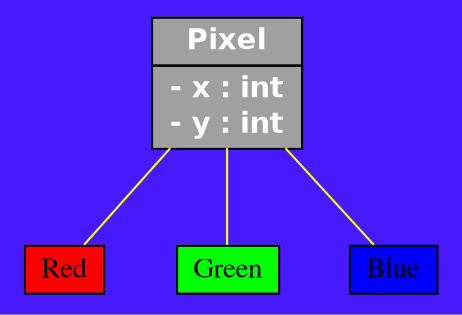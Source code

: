 #!/usr/local/bin/dot
#
# Class diagram 
# Generated by UmlGraph version 4.1 (http://www.spinellis.gr/sw/umlgraph)
#

digraph G {
	edge [fontname="Helvetica",fontsize=10,labelfontname="Helvetica",labelfontsize=10];
	node [fontname="Times",fontsize=10,shape=plaintext];
	bgcolor=".7 .9 1";

	// Pixel
	c37 [label=<<table border="0" cellborder="1" cellspacing="0" cellpadding="2" port="p" bgcolor="#a0a0a0"><tr><td><table border="0" cellspacing="0" cellpadding="1"><tr><td> Pixel </td></tr></table></td></tr><tr><td><table border="0" cellspacing="0" cellpadding="1"><tr><td align="left"> - x : int </td></tr><tr><td align="left"> - y : int </td></tr></table></td></tr></table>>, fontname="Helvetica-Bold", fontcolor="white", fontsize=14.0];
	// Red
	c38 [label=<<table border="0" cellborder="1" cellspacing="0" cellpadding="2" port="p" bgcolor="red"><tr><td><table border="0" cellspacing="0" cellpadding="1"><tr><td> Red </td></tr></table></td></tr></table>>, fontname="Times", fontcolor="black", fontsize=14.0];
	// Green
	c39 [label=<<table border="0" cellborder="1" cellspacing="0" cellpadding="2" port="p" bgcolor="green"><tr><td><table border="0" cellspacing="0" cellpadding="1"><tr><td> Green </td></tr></table></td></tr></table>>, fontname="Times", fontcolor="black", fontsize=14.0];
	// Blue
	c40 [label=<<table border="0" cellborder="1" cellspacing="0" cellpadding="2" port="p" bgcolor="blue"><tr><td><table border="0" cellspacing="0" cellpadding="1"><tr><td> Blue </td></tr></table></td></tr></table>>, fontname="Times", fontcolor="black", fontsize=14.0];
	// Pixel composed Red
	c37:p -> c38:p [taillabel="", label="", headlabel="", fontname="Helvetica", fontcolor="black", fontsize=10.0, color="yellow", arrowhead=none, arrowtail=diamond];
	// Pixel composed Green
	c37:p -> c39:p [taillabel="", label="", headlabel="", fontname="Helvetica", fontcolor="black", fontsize=10.0, color="yellow", arrowhead=none, arrowtail=diamond];
	// Pixel composed Blue
	c37:p -> c40:p [taillabel="", label="", headlabel="", fontname="Helvetica", fontcolor="black", fontsize=10.0, color="yellow", arrowhead=none, arrowtail=diamond];
}

